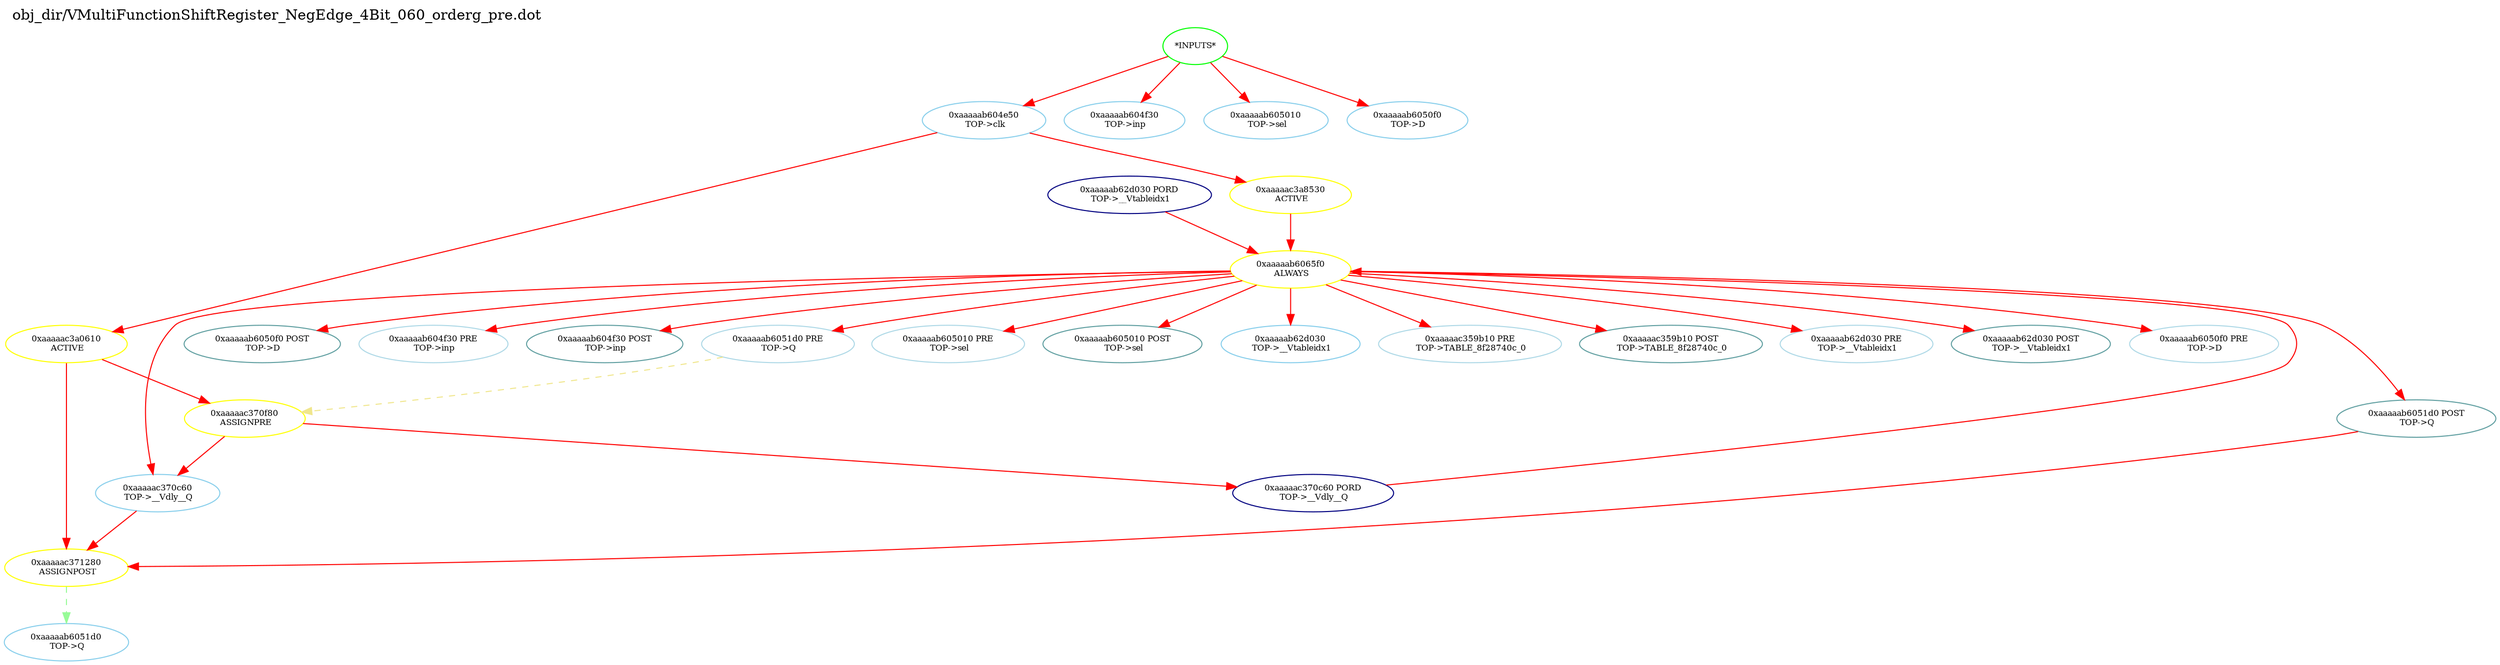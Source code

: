 digraph v3graph {
	graph	[label="obj_dir/VMultiFunctionShiftRegister_NegEdge_4Bit_060_orderg_pre.dot",
		 labelloc=t, labeljust=l,
		 //size="7.5,10",
		 rankdir=TB];
	n0	[fontsize=8 label="*INPUTS*", color=green];
	n0xaaaaab604c90_1	[fontsize=8 label="0xaaaaab604e50\n TOP->clk", color=skyblue];
	n0xaaaaab604c90_2	[fontsize=8 label="0xaaaaab604f30\n TOP->inp", color=skyblue];
	n0xaaaaab604c90_3	[fontsize=8 label="0xaaaaab605010\n TOP->sel", color=skyblue];
	n0xaaaaab604c90_4	[fontsize=8 label="0xaaaaab6050f0\n TOP->D", color=skyblue];
	n0xaaaaab604c90_5	[fontsize=8 label="0xaaaaac3a8530\n ACTIVE", color=yellow];
	n0xaaaaab604c90_6	[fontsize=8 label="0xaaaaab6065f0\n ALWAYS", color=yellow];
	n0xaaaaab604c90_7	[fontsize=8 label="0xaaaaab6050f0 PRE\n TOP->D", color=lightblue];
	n0xaaaaab604c90_8	[fontsize=8 label="0xaaaaab6050f0 POST\n TOP->D", color=CadetBlue];
	n0xaaaaab604c90_9	[fontsize=8 label="0xaaaaab604f30 PRE\n TOP->inp", color=lightblue];
	n0xaaaaab604c90_10	[fontsize=8 label="0xaaaaab604f30 POST\n TOP->inp", color=CadetBlue];
	n0xaaaaab604c90_11	[fontsize=8 label="0xaaaaab6051d0 PRE\n TOP->Q", color=lightblue];
	n0xaaaaab604c90_12	[fontsize=8 label="0xaaaaab6051d0 POST\n TOP->Q", color=CadetBlue];
	n0xaaaaab604c90_13	[fontsize=8 label="0xaaaaab605010 PRE\n TOP->sel", color=lightblue];
	n0xaaaaab604c90_14	[fontsize=8 label="0xaaaaab605010 POST\n TOP->sel", color=CadetBlue];
	n0xaaaaab604c90_15	[fontsize=8 label="0xaaaaab62d030 PORD\n TOP->__Vtableidx1", color=NavyBlue];
	n0xaaaaab604c90_16	[fontsize=8 label="0xaaaaab62d030\n TOP->__Vtableidx1", color=skyblue];
	n0xaaaaab604c90_17	[fontsize=8 label="0xaaaaac359b10 PRE\n TOP->TABLE_8f28740c_0", color=lightblue];
	n0xaaaaab604c90_18	[fontsize=8 label="0xaaaaac359b10 POST\n TOP->TABLE_8f28740c_0", color=CadetBlue];
	n0xaaaaab604c90_19	[fontsize=8 label="0xaaaaab62d030 PRE\n TOP->__Vtableidx1", color=lightblue];
	n0xaaaaab604c90_20	[fontsize=8 label="0xaaaaab62d030 POST\n TOP->__Vtableidx1", color=CadetBlue];
	n0xaaaaab604c90_21	[fontsize=8 label="0xaaaaac370c60 PORD\n TOP->__Vdly__Q", color=NavyBlue];
	n0xaaaaab604c90_22	[fontsize=8 label="0xaaaaac370c60\n TOP->__Vdly__Q", color=skyblue];
	n0xaaaaab604c90_23	[fontsize=8 label="0xaaaaac3a0610\n ACTIVE", color=yellow];
	n0xaaaaab604c90_24	[fontsize=8 label="0xaaaaac370f80\n ASSIGNPRE", color=yellow];
	n0xaaaaab604c90_25	[fontsize=8 label="0xaaaaac371280\n ASSIGNPOST", color=yellow];
	n0xaaaaab604c90_26	[fontsize=8 label="0xaaaaab6051d0\n TOP->Q", color=skyblue];
	n0 -> n0xaaaaab604c90_1 [fontsize=8 label="" weight=1 color=red];
	n0 -> n0xaaaaab604c90_2 [fontsize=8 label="" weight=1 color=red];
	n0 -> n0xaaaaab604c90_3 [fontsize=8 label="" weight=1 color=red];
	n0 -> n0xaaaaab604c90_4 [fontsize=8 label="" weight=1 color=red];
	n0xaaaaab604c90_1 -> n0xaaaaab604c90_5 [fontsize=8 label="" weight=8 color=red];
	n0xaaaaab604c90_1 -> n0xaaaaab604c90_23 [fontsize=8 label="" weight=8 color=red];
	n0xaaaaab604c90_5 -> n0xaaaaab604c90_6 [fontsize=8 label="" weight=32 color=red];
	n0xaaaaab604c90_6 -> n0xaaaaab604c90_7 [fontsize=8 label="" weight=32 color=red];
	n0xaaaaab604c90_6 -> n0xaaaaab604c90_8 [fontsize=8 label="" weight=2 color=red];
	n0xaaaaab604c90_6 -> n0xaaaaab604c90_9 [fontsize=8 label="" weight=32 color=red];
	n0xaaaaab604c90_6 -> n0xaaaaab604c90_10 [fontsize=8 label="" weight=2 color=red];
	n0xaaaaab604c90_6 -> n0xaaaaab604c90_11 [fontsize=8 label="" weight=32 color=red];
	n0xaaaaab604c90_6 -> n0xaaaaab604c90_12 [fontsize=8 label="" weight=2 color=red];
	n0xaaaaab604c90_6 -> n0xaaaaab604c90_13 [fontsize=8 label="" weight=32 color=red];
	n0xaaaaab604c90_6 -> n0xaaaaab604c90_14 [fontsize=8 label="" weight=2 color=red];
	n0xaaaaab604c90_6 -> n0xaaaaab604c90_16 [fontsize=8 label="" weight=32 color=red];
	n0xaaaaab604c90_6 -> n0xaaaaab604c90_17 [fontsize=8 label="" weight=32 color=red];
	n0xaaaaab604c90_6 -> n0xaaaaab604c90_18 [fontsize=8 label="" weight=2 color=red];
	n0xaaaaab604c90_6 -> n0xaaaaab604c90_19 [fontsize=8 label="" weight=32 color=red];
	n0xaaaaab604c90_6 -> n0xaaaaab604c90_20 [fontsize=8 label="" weight=2 color=red];
	n0xaaaaab604c90_6 -> n0xaaaaab604c90_22 [fontsize=8 label="" weight=32 color=red];
	n0xaaaaab604c90_11 -> n0xaaaaab604c90_24 [fontsize=8 label="" weight=3 color=khaki style=dashed];
	n0xaaaaab604c90_12 -> n0xaaaaab604c90_25 [fontsize=8 label="" weight=2 color=red];
	n0xaaaaab604c90_15 -> n0xaaaaab604c90_6 [fontsize=8 label="" weight=32 color=red];
	n0xaaaaab604c90_21 -> n0xaaaaab604c90_6 [fontsize=8 label="" weight=32 color=red];
	n0xaaaaab604c90_22 -> n0xaaaaab604c90_25 [fontsize=8 label="" weight=8 color=red];
	n0xaaaaab604c90_23 -> n0xaaaaab604c90_24 [fontsize=8 label="" weight=32 color=red];
	n0xaaaaab604c90_23 -> n0xaaaaab604c90_25 [fontsize=8 label="" weight=32 color=red];
	n0xaaaaab604c90_24 -> n0xaaaaab604c90_21 [fontsize=8 label="" weight=32 color=red];
	n0xaaaaab604c90_24 -> n0xaaaaab604c90_22 [fontsize=8 label="" weight=32 color=red];
	n0xaaaaab604c90_25 -> n0xaaaaab604c90_26 [fontsize=8 label="" weight=1 color=PaleGreen style=dashed];
}
